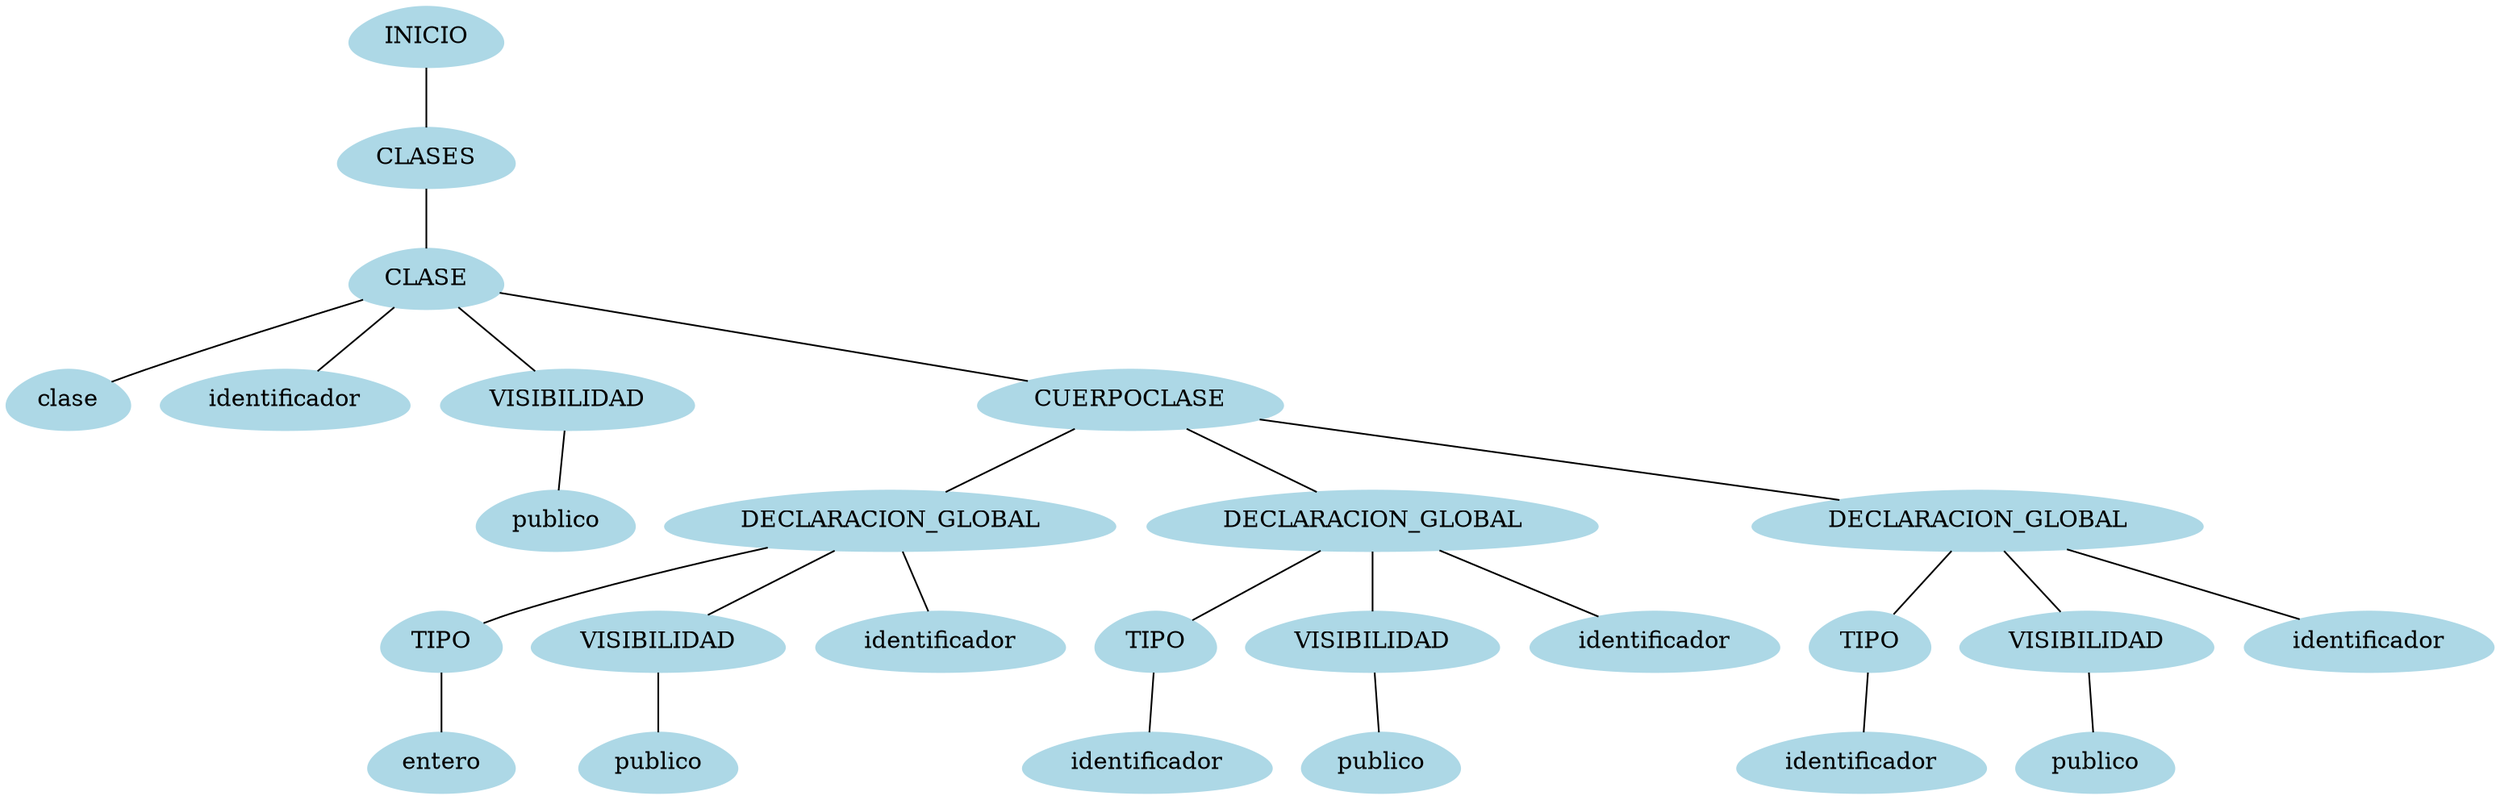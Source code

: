 Graph G {node [shape = egg];node0[label = "INICIO", style = filled, color = lightblue];
node1[label = "CLASES", style = filled, color = lightblue];
node2[label = "CLASE", style = filled, color = lightblue];
node3[label = "clase", style = filled, color = lightblue];
node4[label = "identificador", style = filled, color = lightblue];
node5[label = "VISIBILIDAD", style = filled, color = lightblue];
node6[label = "publico", style = filled, color = lightblue];
node7[label = "CUERPOCLASE", style = filled, color = lightblue];
node8[label = "DECLARACION_GLOBAL", style = filled, color = lightblue];
node9[label = "TIPO", style = filled, color = lightblue];
node10[label = "entero", style = filled, color = lightblue];
node11[label = "VISIBILIDAD", style = filled, color = lightblue];
node12[label = "publico", style = filled, color = lightblue];
node13[label = "identificador", style = filled, color = lightblue];
node14[label = "DECLARACION_GLOBAL", style = filled, color = lightblue];
node15[label = "TIPO", style = filled, color = lightblue];
node16[label = "identificador", style = filled, color = lightblue];
node17[label = "VISIBILIDAD", style = filled, color = lightblue];
node18[label = "publico", style = filled, color = lightblue];
node19[label = "identificador", style = filled, color = lightblue];
node20[label = "DECLARACION_GLOBAL", style = filled, color = lightblue];
node21[label = "TIPO", style = filled, color = lightblue];
node22[label = "identificador", style = filled, color = lightblue];
node23[label = "VISIBILIDAD", style = filled, color = lightblue];
node24[label = "publico", style = filled, color = lightblue];
node25[label = "identificador", style = filled, color = lightblue];
"node0"--"node1"
"node1"--"node2"
"node2"--"node3"
"node2"--"node4"
"node2"--"node5"
"node5"--"node6"
"node2"--"node7"
"node7"--"node8"
"node8"--"node9"
"node9"--"node10"
"node8"--"node11"
"node11"--"node12"
"node8"--"node13"
"node7"--"node14"
"node14"--"node15"
"node15"--"node16"
"node14"--"node17"
"node17"--"node18"
"node14"--"node19"
"node7"--"node20"
"node20"--"node21"
"node21"--"node22"
"node20"--"node23"
"node23"--"node24"
"node20"--"node25"
}